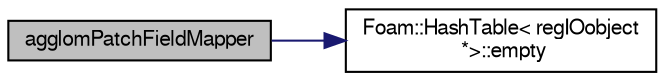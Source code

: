 digraph "agglomPatchFieldMapper"
{
  bgcolor="transparent";
  edge [fontname="FreeSans",fontsize="10",labelfontname="FreeSans",labelfontsize="10"];
  node [fontname="FreeSans",fontsize="10",shape=record];
  rankdir="LR";
  Node0 [label="agglomPatchFieldMapper",height=0.2,width=0.4,color="black", fillcolor="grey75", style="filled", fontcolor="black"];
  Node0 -> Node1 [color="midnightblue",fontsize="10",style="solid",fontname="FreeSans"];
  Node1 [label="Foam::HashTable\< regIOobject\l *\>::empty",height=0.2,width=0.4,color="black",URL="$a25702.html#a644718bb2fb240de962dc3c9a1fdf0dc",tooltip="Return true if the hash table is empty. "];
}
